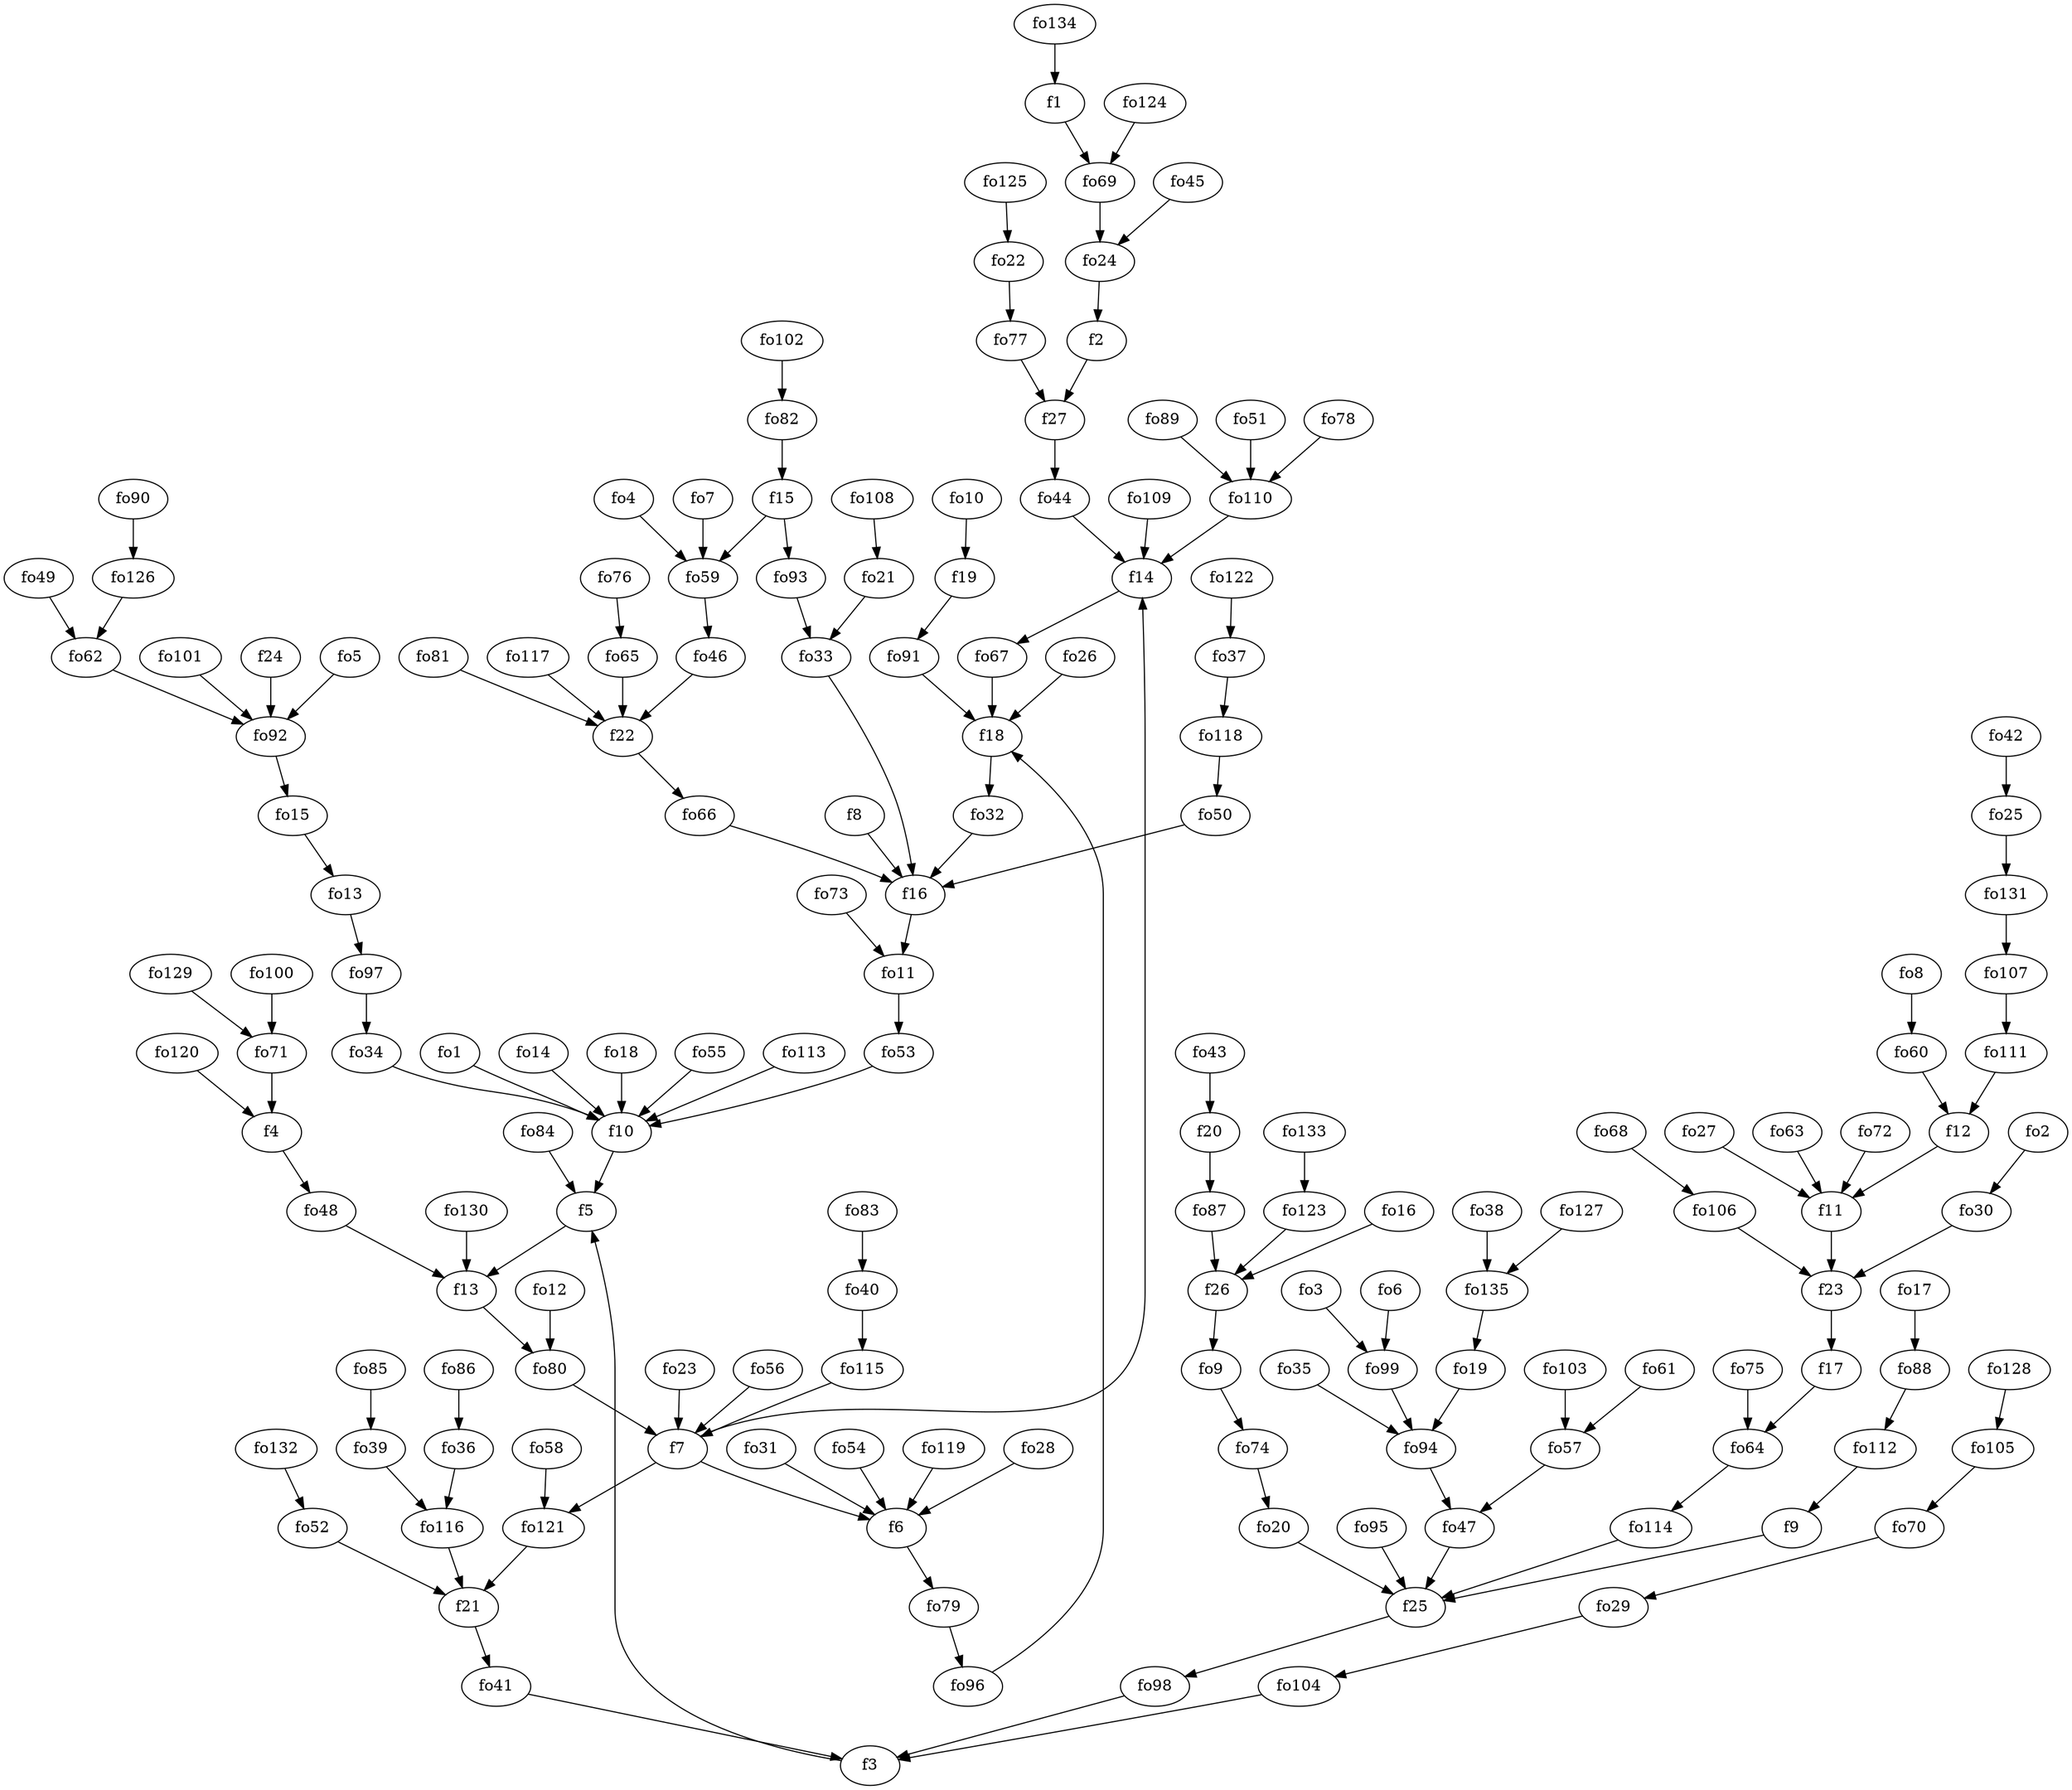 strict digraph  {
f1;
f2;
f3;
f4;
f5;
f6;
f7;
f8;
f9;
f10;
f11;
f12;
f13;
f14;
f15;
f16;
f17;
f18;
f19;
f20;
f21;
f22;
f23;
f24;
f25;
f26;
f27;
fo1;
fo2;
fo3;
fo4;
fo5;
fo6;
fo7;
fo8;
fo9;
fo10;
fo11;
fo12;
fo13;
fo14;
fo15;
fo16;
fo17;
fo18;
fo19;
fo20;
fo21;
fo22;
fo23;
fo24;
fo25;
fo26;
fo27;
fo28;
fo29;
fo30;
fo31;
fo32;
fo33;
fo34;
fo35;
fo36;
fo37;
fo38;
fo39;
fo40;
fo41;
fo42;
fo43;
fo44;
fo45;
fo46;
fo47;
fo48;
fo49;
fo50;
fo51;
fo52;
fo53;
fo54;
fo55;
fo56;
fo57;
fo58;
fo59;
fo60;
fo61;
fo62;
fo63;
fo64;
fo65;
fo66;
fo67;
fo68;
fo69;
fo70;
fo71;
fo72;
fo73;
fo74;
fo75;
fo76;
fo77;
fo78;
fo79;
fo80;
fo81;
fo82;
fo83;
fo84;
fo85;
fo86;
fo87;
fo88;
fo89;
fo90;
fo91;
fo92;
fo93;
fo94;
fo95;
fo96;
fo97;
fo98;
fo99;
fo100;
fo101;
fo102;
fo103;
fo104;
fo105;
fo106;
fo107;
fo108;
fo109;
fo110;
fo111;
fo112;
fo113;
fo114;
fo115;
fo116;
fo117;
fo118;
fo119;
fo120;
fo121;
fo122;
fo123;
fo124;
fo125;
fo126;
fo127;
fo128;
fo129;
fo130;
fo131;
fo132;
fo133;
fo134;
fo135;
f1 -> fo69  [weight=2];
f2 -> f27  [weight=2];
f3 -> f5  [weight=2];
f4 -> fo48  [weight=2];
f5 -> f13  [weight=2];
f6 -> fo79  [weight=2];
f7 -> f6  [weight=2];
f7 -> fo121  [weight=2];
f7 -> f14  [weight=2];
f8 -> f16  [weight=2];
f9 -> f25  [weight=2];
f10 -> f5  [weight=2];
f11 -> f23  [weight=2];
f12 -> f11  [weight=2];
f13 -> fo80  [weight=2];
f14 -> fo67  [weight=2];
f15 -> fo93  [weight=2];
f15 -> fo59  [weight=2];
f16 -> fo11  [weight=2];
f17 -> fo64  [weight=2];
f18 -> fo32  [weight=2];
f19 -> fo91  [weight=2];
f20 -> fo87  [weight=2];
f21 -> fo41  [weight=2];
f22 -> fo66  [weight=2];
f23 -> f17  [weight=2];
f24 -> fo92  [weight=2];
f25 -> fo98  [weight=2];
f26 -> fo9  [weight=2];
f27 -> fo44  [weight=2];
fo1 -> f10  [weight=2];
fo2 -> fo30  [weight=2];
fo3 -> fo99  [weight=2];
fo4 -> fo59  [weight=2];
fo5 -> fo92  [weight=2];
fo6 -> fo99  [weight=2];
fo7 -> fo59  [weight=2];
fo8 -> fo60  [weight=2];
fo9 -> fo74  [weight=2];
fo10 -> f19  [weight=2];
fo11 -> fo53  [weight=2];
fo12 -> fo80  [weight=2];
fo13 -> fo97  [weight=2];
fo14 -> f10  [weight=2];
fo15 -> fo13  [weight=2];
fo16 -> f26  [weight=2];
fo17 -> fo88  [weight=2];
fo18 -> f10  [weight=2];
fo19 -> fo94  [weight=2];
fo20 -> f25  [weight=2];
fo21 -> fo33  [weight=2];
fo22 -> fo77  [weight=2];
fo23 -> f7  [weight=2];
fo24 -> f2  [weight=2];
fo25 -> fo131  [weight=2];
fo26 -> f18  [weight=2];
fo27 -> f11  [weight=2];
fo28 -> f6  [weight=2];
fo29 -> fo104  [weight=2];
fo30 -> f23  [weight=2];
fo31 -> f6  [weight=2];
fo32 -> f16  [weight=2];
fo33 -> f16  [weight=2];
fo34 -> f10  [weight=2];
fo35 -> fo94  [weight=2];
fo36 -> fo116  [weight=2];
fo37 -> fo118  [weight=2];
fo38 -> fo135  [weight=2];
fo39 -> fo116  [weight=2];
fo40 -> fo115  [weight=2];
fo41 -> f3  [weight=2];
fo42 -> fo25  [weight=2];
fo43 -> f20  [weight=2];
fo44 -> f14  [weight=2];
fo45 -> fo24  [weight=2];
fo46 -> f22  [weight=2];
fo47 -> f25  [weight=2];
fo48 -> f13  [weight=2];
fo49 -> fo62  [weight=2];
fo50 -> f16  [weight=2];
fo51 -> fo110  [weight=2];
fo52 -> f21  [weight=2];
fo53 -> f10  [weight=2];
fo54 -> f6  [weight=2];
fo55 -> f10  [weight=2];
fo56 -> f7  [weight=2];
fo57 -> fo47  [weight=2];
fo58 -> fo121  [weight=2];
fo59 -> fo46  [weight=2];
fo60 -> f12  [weight=2];
fo61 -> fo57  [weight=2];
fo62 -> fo92  [weight=2];
fo63 -> f11  [weight=2];
fo64 -> fo114  [weight=2];
fo65 -> f22  [weight=2];
fo66 -> f16  [weight=2];
fo67 -> f18  [weight=2];
fo68 -> fo106  [weight=2];
fo69 -> fo24  [weight=2];
fo70 -> fo29  [weight=2];
fo71 -> f4  [weight=2];
fo72 -> f11  [weight=2];
fo73 -> fo11  [weight=2];
fo74 -> fo20  [weight=2];
fo75 -> fo64  [weight=2];
fo76 -> fo65  [weight=2];
fo77 -> f27  [weight=2];
fo78 -> fo110  [weight=2];
fo79 -> fo96  [weight=2];
fo80 -> f7  [weight=2];
fo81 -> f22  [weight=2];
fo82 -> f15  [weight=2];
fo83 -> fo40  [weight=2];
fo84 -> f5  [weight=2];
fo85 -> fo39  [weight=2];
fo86 -> fo36  [weight=2];
fo87 -> f26  [weight=2];
fo88 -> fo112  [weight=2];
fo89 -> fo110  [weight=2];
fo90 -> fo126  [weight=2];
fo91 -> f18  [weight=2];
fo92 -> fo15  [weight=2];
fo93 -> fo33  [weight=2];
fo94 -> fo47  [weight=2];
fo95 -> f25  [weight=2];
fo96 -> f18  [weight=2];
fo97 -> fo34  [weight=2];
fo98 -> f3  [weight=2];
fo99 -> fo94  [weight=2];
fo100 -> fo71  [weight=2];
fo101 -> fo92  [weight=2];
fo102 -> fo82  [weight=2];
fo103 -> fo57  [weight=2];
fo104 -> f3  [weight=2];
fo105 -> fo70  [weight=2];
fo106 -> f23  [weight=2];
fo107 -> fo111  [weight=2];
fo108 -> fo21  [weight=2];
fo109 -> f14  [weight=2];
fo110 -> f14  [weight=2];
fo111 -> f12  [weight=2];
fo112 -> f9  [weight=2];
fo113 -> f10  [weight=2];
fo114 -> f25  [weight=2];
fo115 -> f7  [weight=2];
fo116 -> f21  [weight=2];
fo117 -> f22  [weight=2];
fo118 -> fo50  [weight=2];
fo119 -> f6  [weight=2];
fo120 -> f4  [weight=2];
fo121 -> f21  [weight=2];
fo122 -> fo37  [weight=2];
fo123 -> f26  [weight=2];
fo124 -> fo69  [weight=2];
fo125 -> fo22  [weight=2];
fo126 -> fo62  [weight=2];
fo127 -> fo135  [weight=2];
fo128 -> fo105  [weight=2];
fo129 -> fo71  [weight=2];
fo130 -> f13  [weight=2];
fo131 -> fo107  [weight=2];
fo132 -> fo52  [weight=2];
fo133 -> fo123  [weight=2];
fo134 -> f1  [weight=2];
fo135 -> fo19  [weight=2];
}
